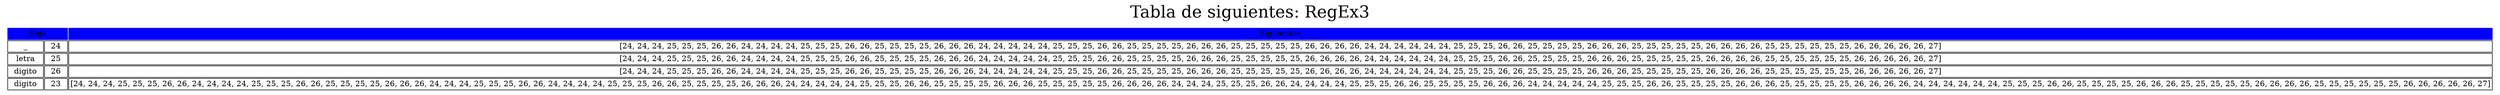 digraph G {
graph [ dpi = 700 ];
label = <Tabla de siguientes: RegEx3>
labelloc = t
fontsize=30
tbl [
shape=plaintext
label=<
<table border='0' cellborder='1' cellspacing='2'>
<tr><td colspan='2' color='blue' bgcolor='blue'>_____Hoja_____</td><td color='blue' bgcolor='blue'>_____Siguientes_____</td></tr>
<tr><td>_</td><td>24</td><td>[24, 24, 24, 25, 25, 25, 26, 26, 24, 24, 24, 24, 25, 25, 25, 26, 26, 25, 25, 25, 25, 26, 26, 26, 24, 24, 24, 24, 24, 25, 25, 25, 26, 26, 25, 25, 25, 25, 26, 26, 26, 25, 25, 25, 25, 25, 26, 26, 26, 26, 24, 24, 24, 24, 24, 24, 25, 25, 25, 26, 26, 25, 25, 25, 25, 26, 26, 26, 25, 25, 25, 25, 25, 26, 26, 26, 26, 25, 25, 25, 25, 25, 25, 26, 26, 26, 26, 26, 27]</td></tr>
<tr><td>letra</td><td>25</td><td>[24, 24, 24, 25, 25, 25, 26, 26, 24, 24, 24, 24, 25, 25, 25, 26, 26, 25, 25, 25, 25, 26, 26, 26, 24, 24, 24, 24, 24, 25, 25, 25, 26, 26, 25, 25, 25, 25, 26, 26, 26, 25, 25, 25, 25, 25, 26, 26, 26, 26, 24, 24, 24, 24, 24, 24, 25, 25, 25, 26, 26, 25, 25, 25, 25, 26, 26, 26, 25, 25, 25, 25, 25, 26, 26, 26, 26, 25, 25, 25, 25, 25, 25, 26, 26, 26, 26, 26, 27]</td></tr>
<tr><td>digito</td><td>26</td><td>[24, 24, 24, 25, 25, 25, 26, 26, 24, 24, 24, 24, 25, 25, 25, 26, 26, 25, 25, 25, 25, 26, 26, 26, 24, 24, 24, 24, 24, 25, 25, 25, 26, 26, 25, 25, 25, 25, 26, 26, 26, 25, 25, 25, 25, 25, 26, 26, 26, 26, 24, 24, 24, 24, 24, 24, 25, 25, 25, 26, 26, 25, 25, 25, 25, 26, 26, 26, 25, 25, 25, 25, 25, 26, 26, 26, 26, 25, 25, 25, 25, 25, 25, 26, 26, 26, 26, 26, 27]</td></tr>
<tr><td>digito</td><td>23</td><td>[24, 24, 24, 25, 25, 25, 26, 26, 24, 24, 24, 24, 25, 25, 25, 26, 26, 25, 25, 25, 25, 26, 26, 26, 24, 24, 24, 25, 25, 25, 26, 26, 24, 24, 24, 24, 25, 25, 25, 26, 26, 25, 25, 25, 25, 26, 26, 26, 24, 24, 24, 24, 24, 25, 25, 25, 26, 26, 25, 25, 25, 25, 26, 26, 26, 25, 25, 25, 25, 25, 26, 26, 26, 26, 24, 24, 24, 25, 25, 25, 26, 26, 24, 24, 24, 24, 25, 25, 25, 26, 26, 25, 25, 25, 25, 26, 26, 26, 24, 24, 24, 24, 24, 25, 25, 25, 26, 26, 25, 25, 25, 25, 26, 26, 26, 25, 25, 25, 25, 25, 26, 26, 26, 26, 24, 24, 24, 24, 24, 24, 25, 25, 25, 26, 26, 25, 25, 25, 25, 26, 26, 26, 25, 25, 25, 25, 25, 26, 26, 26, 26, 25, 25, 25, 25, 25, 25, 26, 26, 26, 26, 26, 27]</td></tr>
</table>
>];
}
